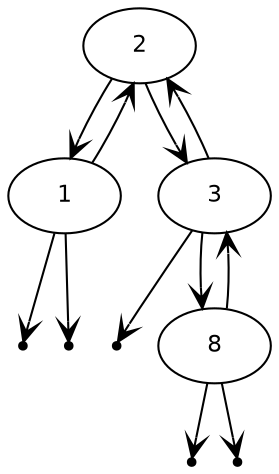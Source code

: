 digraph BST{
	node [fontsize=11 fontname="Helvetica"];
	edge [arrowhead=vee];
	2 -> 1;
	2 -> 3;
	null1 [shape=point];
	1 -> null1;
	null2 [shape=point];
	1 -> null2;
	1 -> 2;
	null3 [shape=point];
	3 -> null3;
	3 -> 8;
	3 -> 2;
	null4 [shape=point];
	8 -> null4;
	null5 [shape=point];
	8 -> null5;
	8 -> 3;
}